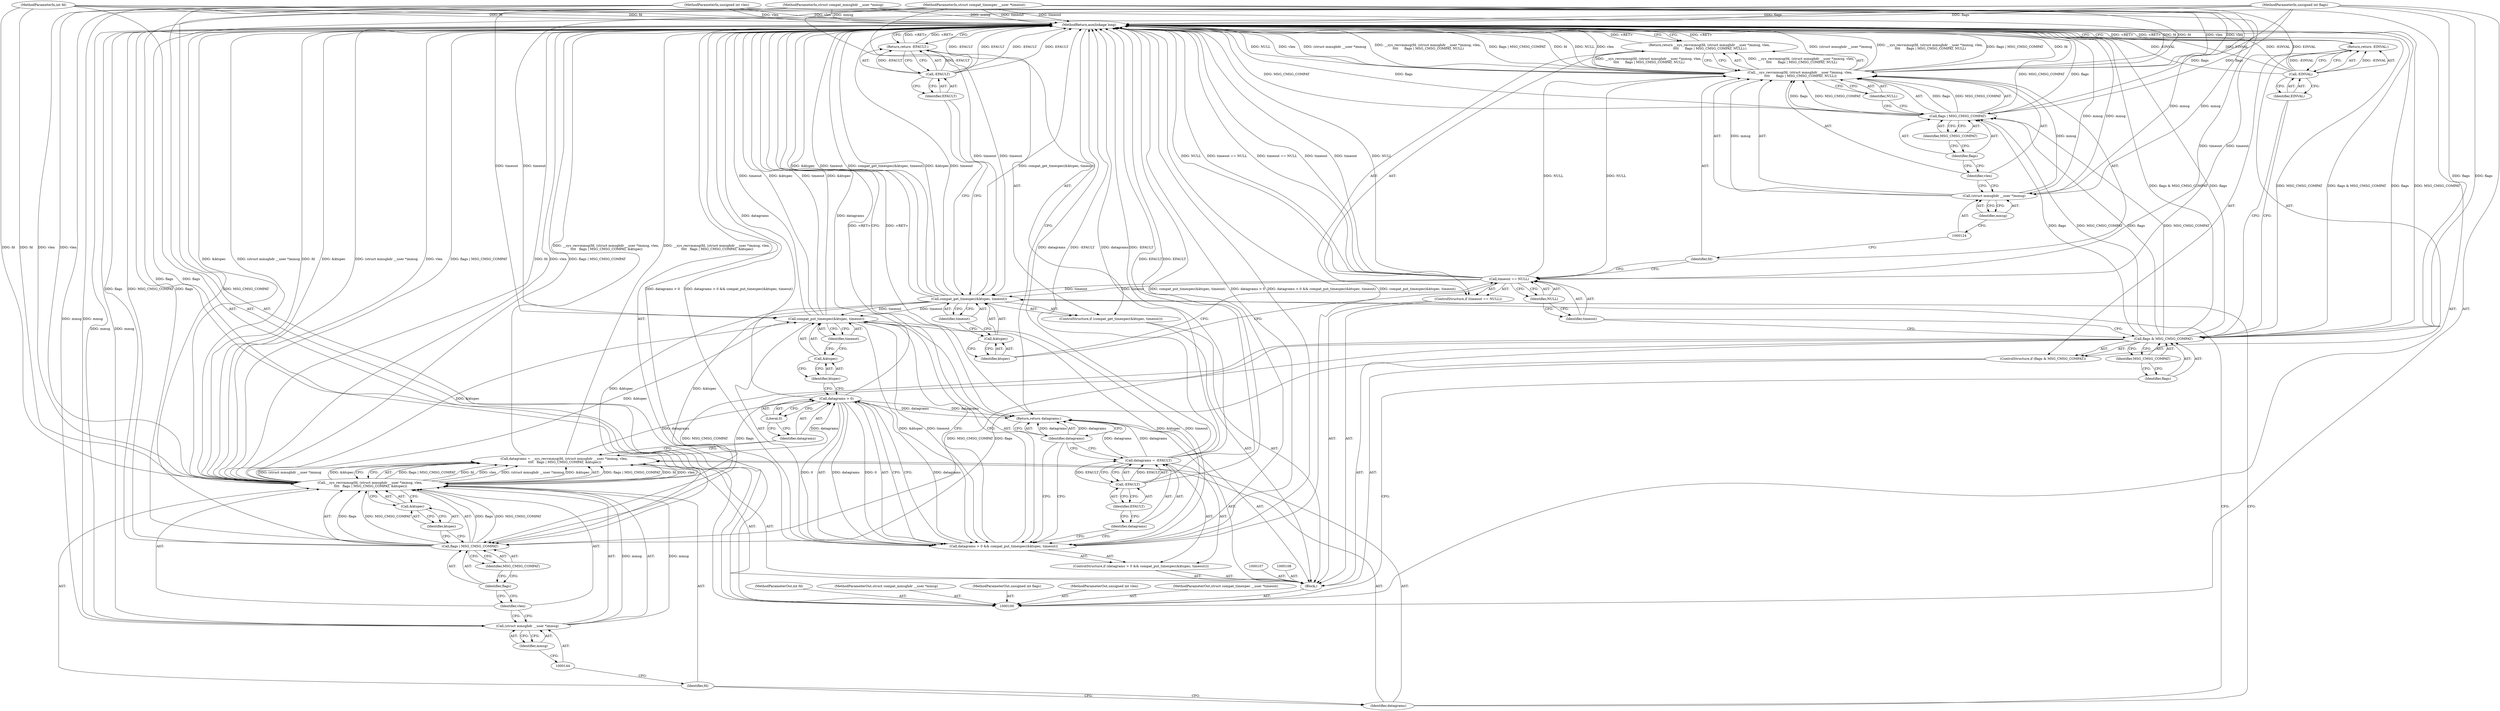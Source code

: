 digraph "0_linux_2def2ef2ae5f3990aabdbe8a755911902707d268" {
"1000167" [label="(MethodReturn,asmlinkage long)"];
"1000101" [label="(MethodParameterIn,int fd)"];
"1000238" [label="(MethodParameterOut,int fd)"];
"1000102" [label="(MethodParameterIn,struct compat_mmsghdr __user *mmsg)"];
"1000239" [label="(MethodParameterOut,struct compat_mmsghdr __user *mmsg)"];
"1000119" [label="(Identifier,NULL)"];
"1000116" [label="(ControlStructure,if (timeout == NULL))"];
"1000117" [label="(Call,timeout == NULL)"];
"1000118" [label="(Identifier,timeout)"];
"1000121" [label="(Call,__sys_recvmmsg(fd, (struct mmsghdr __user *)mmsg, vlen,\n \t\t\t\t      flags | MSG_CMSG_COMPAT, NULL))"];
"1000122" [label="(Identifier,fd)"];
"1000123" [label="(Call,(struct mmsghdr __user *)mmsg)"];
"1000120" [label="(Return,return __sys_recvmmsg(fd, (struct mmsghdr __user *)mmsg, vlen,\n \t\t\t\t      flags | MSG_CMSG_COMPAT, NULL);)"];
"1000125" [label="(Identifier,mmsg)"];
"1000126" [label="(Identifier,vlen)"];
"1000127" [label="(Call,flags | MSG_CMSG_COMPAT)"];
"1000128" [label="(Identifier,flags)"];
"1000129" [label="(Identifier,MSG_CMSG_COMPAT)"];
"1000130" [label="(Identifier,NULL)"];
"1000131" [label="(ControlStructure,if (compat_get_timespec(&ktspec, timeout)))"];
"1000133" [label="(Call,&ktspec)"];
"1000134" [label="(Identifier,ktspec)"];
"1000135" [label="(Identifier,timeout)"];
"1000132" [label="(Call,compat_get_timespec(&ktspec, timeout))"];
"1000137" [label="(Call,-EFAULT)"];
"1000138" [label="(Identifier,EFAULT)"];
"1000136" [label="(Return,return -EFAULT;)"];
"1000141" [label="(Call,__sys_recvmmsg(fd, (struct mmsghdr __user *)mmsg, vlen,\n \t\t\t\t   flags | MSG_CMSG_COMPAT, &ktspec))"];
"1000139" [label="(Call,datagrams = __sys_recvmmsg(fd, (struct mmsghdr __user *)mmsg, vlen,\n \t\t\t\t   flags | MSG_CMSG_COMPAT, &ktspec))"];
"1000140" [label="(Identifier,datagrams)"];
"1000142" [label="(Identifier,fd)"];
"1000143" [label="(Call,(struct mmsghdr __user *)mmsg)"];
"1000145" [label="(Identifier,mmsg)"];
"1000146" [label="(Identifier,vlen)"];
"1000149" [label="(Identifier,MSG_CMSG_COMPAT)"];
"1000150" [label="(Call,&ktspec)"];
"1000151" [label="(Identifier,ktspec)"];
"1000147" [label="(Call,flags | MSG_CMSG_COMPAT)"];
"1000148" [label="(Identifier,flags)"];
"1000104" [label="(MethodParameterIn,unsigned int flags)"];
"1000241" [label="(MethodParameterOut,unsigned int flags)"];
"1000103" [label="(MethodParameterIn,unsigned int vlen)"];
"1000240" [label="(MethodParameterOut,unsigned int vlen)"];
"1000152" [label="(ControlStructure,if (datagrams > 0 && compat_put_timespec(&ktspec, timeout)))"];
"1000156" [label="(Literal,0)"];
"1000157" [label="(Call,compat_put_timespec(&ktspec, timeout))"];
"1000158" [label="(Call,&ktspec)"];
"1000159" [label="(Identifier,ktspec)"];
"1000153" [label="(Call,datagrams > 0 && compat_put_timespec(&ktspec, timeout))"];
"1000154" [label="(Call,datagrams > 0)"];
"1000155" [label="(Identifier,datagrams)"];
"1000160" [label="(Identifier,timeout)"];
"1000163" [label="(Call,-EFAULT)"];
"1000164" [label="(Identifier,EFAULT)"];
"1000161" [label="(Call,datagrams = -EFAULT)"];
"1000162" [label="(Identifier,datagrams)"];
"1000165" [label="(Return,return datagrams;)"];
"1000166" [label="(Identifier,datagrams)"];
"1000105" [label="(MethodParameterIn,struct compat_timespec __user *timeout)"];
"1000242" [label="(MethodParameterOut,struct compat_timespec __user *timeout)"];
"1000106" [label="(Block,)"];
"1000112" [label="(Identifier,MSG_CMSG_COMPAT)"];
"1000109" [label="(ControlStructure,if (flags & MSG_CMSG_COMPAT))"];
"1000110" [label="(Call,flags & MSG_CMSG_COMPAT)"];
"1000111" [label="(Identifier,flags)"];
"1000114" [label="(Call,-EINVAL)"];
"1000115" [label="(Identifier,EINVAL)"];
"1000113" [label="(Return,return -EINVAL;)"];
"1000167" -> "1000100"  [label="AST: "];
"1000167" -> "1000113"  [label="CFG: "];
"1000167" -> "1000120"  [label="CFG: "];
"1000167" -> "1000136"  [label="CFG: "];
"1000167" -> "1000165"  [label="CFG: "];
"1000136" -> "1000167"  [label="DDG: <RET>"];
"1000165" -> "1000167"  [label="DDG: <RET>"];
"1000120" -> "1000167"  [label="DDG: <RET>"];
"1000113" -> "1000167"  [label="DDG: <RET>"];
"1000117" -> "1000167"  [label="DDG: timeout == NULL"];
"1000117" -> "1000167"  [label="DDG: timeout"];
"1000117" -> "1000167"  [label="DDG: NULL"];
"1000141" -> "1000167"  [label="DDG: fd"];
"1000141" -> "1000167"  [label="DDG: &ktspec"];
"1000141" -> "1000167"  [label="DDG: (struct mmsghdr __user *)mmsg"];
"1000141" -> "1000167"  [label="DDG: vlen"];
"1000141" -> "1000167"  [label="DDG: flags | MSG_CMSG_COMPAT"];
"1000123" -> "1000167"  [label="DDG: mmsg"];
"1000153" -> "1000167"  [label="DDG: compat_put_timespec(&ktspec, timeout)"];
"1000153" -> "1000167"  [label="DDG: datagrams > 0"];
"1000153" -> "1000167"  [label="DDG: datagrams > 0 && compat_put_timespec(&ktspec, timeout)"];
"1000104" -> "1000167"  [label="DDG: flags"];
"1000105" -> "1000167"  [label="DDG: timeout"];
"1000137" -> "1000167"  [label="DDG: -EFAULT"];
"1000137" -> "1000167"  [label="DDG: EFAULT"];
"1000121" -> "1000167"  [label="DDG: NULL"];
"1000121" -> "1000167"  [label="DDG: vlen"];
"1000121" -> "1000167"  [label="DDG: (struct mmsghdr __user *)mmsg"];
"1000121" -> "1000167"  [label="DDG: __sys_recvmmsg(fd, (struct mmsghdr __user *)mmsg, vlen,\n \t\t\t\t      flags | MSG_CMSG_COMPAT, NULL)"];
"1000121" -> "1000167"  [label="DDG: flags | MSG_CMSG_COMPAT"];
"1000121" -> "1000167"  [label="DDG: fd"];
"1000163" -> "1000167"  [label="DDG: EFAULT"];
"1000114" -> "1000167"  [label="DDG: -EINVAL"];
"1000114" -> "1000167"  [label="DDG: EINVAL"];
"1000157" -> "1000167"  [label="DDG: timeout"];
"1000157" -> "1000167"  [label="DDG: &ktspec"];
"1000132" -> "1000167"  [label="DDG: compat_get_timespec(&ktspec, timeout)"];
"1000132" -> "1000167"  [label="DDG: &ktspec"];
"1000132" -> "1000167"  [label="DDG: timeout"];
"1000139" -> "1000167"  [label="DDG: __sys_recvmmsg(fd, (struct mmsghdr __user *)mmsg, vlen,\n \t\t\t\t   flags | MSG_CMSG_COMPAT, &ktspec)"];
"1000127" -> "1000167"  [label="DDG: MSG_CMSG_COMPAT"];
"1000127" -> "1000167"  [label="DDG: flags"];
"1000154" -> "1000167"  [label="DDG: datagrams"];
"1000103" -> "1000167"  [label="DDG: vlen"];
"1000147" -> "1000167"  [label="DDG: MSG_CMSG_COMPAT"];
"1000147" -> "1000167"  [label="DDG: flags"];
"1000102" -> "1000167"  [label="DDG: mmsg"];
"1000110" -> "1000167"  [label="DDG: MSG_CMSG_COMPAT"];
"1000110" -> "1000167"  [label="DDG: flags & MSG_CMSG_COMPAT"];
"1000110" -> "1000167"  [label="DDG: flags"];
"1000101" -> "1000167"  [label="DDG: fd"];
"1000143" -> "1000167"  [label="DDG: mmsg"];
"1000161" -> "1000167"  [label="DDG: -EFAULT"];
"1000161" -> "1000167"  [label="DDG: datagrams"];
"1000101" -> "1000100"  [label="AST: "];
"1000101" -> "1000167"  [label="DDG: fd"];
"1000101" -> "1000121"  [label="DDG: fd"];
"1000101" -> "1000141"  [label="DDG: fd"];
"1000238" -> "1000100"  [label="AST: "];
"1000102" -> "1000100"  [label="AST: "];
"1000102" -> "1000167"  [label="DDG: mmsg"];
"1000102" -> "1000123"  [label="DDG: mmsg"];
"1000102" -> "1000143"  [label="DDG: mmsg"];
"1000239" -> "1000100"  [label="AST: "];
"1000119" -> "1000117"  [label="AST: "];
"1000119" -> "1000118"  [label="CFG: "];
"1000117" -> "1000119"  [label="CFG: "];
"1000116" -> "1000106"  [label="AST: "];
"1000117" -> "1000116"  [label="AST: "];
"1000120" -> "1000116"  [label="AST: "];
"1000117" -> "1000116"  [label="AST: "];
"1000117" -> "1000119"  [label="CFG: "];
"1000118" -> "1000117"  [label="AST: "];
"1000119" -> "1000117"  [label="AST: "];
"1000122" -> "1000117"  [label="CFG: "];
"1000134" -> "1000117"  [label="CFG: "];
"1000117" -> "1000167"  [label="DDG: timeout == NULL"];
"1000117" -> "1000167"  [label="DDG: timeout"];
"1000117" -> "1000167"  [label="DDG: NULL"];
"1000105" -> "1000117"  [label="DDG: timeout"];
"1000117" -> "1000121"  [label="DDG: NULL"];
"1000117" -> "1000132"  [label="DDG: timeout"];
"1000118" -> "1000117"  [label="AST: "];
"1000118" -> "1000110"  [label="CFG: "];
"1000119" -> "1000118"  [label="CFG: "];
"1000121" -> "1000120"  [label="AST: "];
"1000121" -> "1000130"  [label="CFG: "];
"1000122" -> "1000121"  [label="AST: "];
"1000123" -> "1000121"  [label="AST: "];
"1000126" -> "1000121"  [label="AST: "];
"1000127" -> "1000121"  [label="AST: "];
"1000130" -> "1000121"  [label="AST: "];
"1000120" -> "1000121"  [label="CFG: "];
"1000121" -> "1000167"  [label="DDG: NULL"];
"1000121" -> "1000167"  [label="DDG: vlen"];
"1000121" -> "1000167"  [label="DDG: (struct mmsghdr __user *)mmsg"];
"1000121" -> "1000167"  [label="DDG: __sys_recvmmsg(fd, (struct mmsghdr __user *)mmsg, vlen,\n \t\t\t\t      flags | MSG_CMSG_COMPAT, NULL)"];
"1000121" -> "1000167"  [label="DDG: flags | MSG_CMSG_COMPAT"];
"1000121" -> "1000167"  [label="DDG: fd"];
"1000121" -> "1000120"  [label="DDG: __sys_recvmmsg(fd, (struct mmsghdr __user *)mmsg, vlen,\n \t\t\t\t      flags | MSG_CMSG_COMPAT, NULL)"];
"1000101" -> "1000121"  [label="DDG: fd"];
"1000123" -> "1000121"  [label="DDG: mmsg"];
"1000103" -> "1000121"  [label="DDG: vlen"];
"1000127" -> "1000121"  [label="DDG: flags"];
"1000127" -> "1000121"  [label="DDG: MSG_CMSG_COMPAT"];
"1000117" -> "1000121"  [label="DDG: NULL"];
"1000122" -> "1000121"  [label="AST: "];
"1000122" -> "1000117"  [label="CFG: "];
"1000124" -> "1000122"  [label="CFG: "];
"1000123" -> "1000121"  [label="AST: "];
"1000123" -> "1000125"  [label="CFG: "];
"1000124" -> "1000123"  [label="AST: "];
"1000125" -> "1000123"  [label="AST: "];
"1000126" -> "1000123"  [label="CFG: "];
"1000123" -> "1000167"  [label="DDG: mmsg"];
"1000123" -> "1000121"  [label="DDG: mmsg"];
"1000102" -> "1000123"  [label="DDG: mmsg"];
"1000120" -> "1000116"  [label="AST: "];
"1000120" -> "1000121"  [label="CFG: "];
"1000121" -> "1000120"  [label="AST: "];
"1000167" -> "1000120"  [label="CFG: "];
"1000120" -> "1000167"  [label="DDG: <RET>"];
"1000121" -> "1000120"  [label="DDG: __sys_recvmmsg(fd, (struct mmsghdr __user *)mmsg, vlen,\n \t\t\t\t      flags | MSG_CMSG_COMPAT, NULL)"];
"1000125" -> "1000123"  [label="AST: "];
"1000125" -> "1000124"  [label="CFG: "];
"1000123" -> "1000125"  [label="CFG: "];
"1000126" -> "1000121"  [label="AST: "];
"1000126" -> "1000123"  [label="CFG: "];
"1000128" -> "1000126"  [label="CFG: "];
"1000127" -> "1000121"  [label="AST: "];
"1000127" -> "1000129"  [label="CFG: "];
"1000128" -> "1000127"  [label="AST: "];
"1000129" -> "1000127"  [label="AST: "];
"1000130" -> "1000127"  [label="CFG: "];
"1000127" -> "1000167"  [label="DDG: MSG_CMSG_COMPAT"];
"1000127" -> "1000167"  [label="DDG: flags"];
"1000127" -> "1000121"  [label="DDG: flags"];
"1000127" -> "1000121"  [label="DDG: MSG_CMSG_COMPAT"];
"1000110" -> "1000127"  [label="DDG: flags"];
"1000110" -> "1000127"  [label="DDG: MSG_CMSG_COMPAT"];
"1000104" -> "1000127"  [label="DDG: flags"];
"1000128" -> "1000127"  [label="AST: "];
"1000128" -> "1000126"  [label="CFG: "];
"1000129" -> "1000128"  [label="CFG: "];
"1000129" -> "1000127"  [label="AST: "];
"1000129" -> "1000128"  [label="CFG: "];
"1000127" -> "1000129"  [label="CFG: "];
"1000130" -> "1000121"  [label="AST: "];
"1000130" -> "1000127"  [label="CFG: "];
"1000121" -> "1000130"  [label="CFG: "];
"1000131" -> "1000106"  [label="AST: "];
"1000132" -> "1000131"  [label="AST: "];
"1000136" -> "1000131"  [label="AST: "];
"1000133" -> "1000132"  [label="AST: "];
"1000133" -> "1000134"  [label="CFG: "];
"1000134" -> "1000133"  [label="AST: "];
"1000135" -> "1000133"  [label="CFG: "];
"1000134" -> "1000133"  [label="AST: "];
"1000134" -> "1000117"  [label="CFG: "];
"1000133" -> "1000134"  [label="CFG: "];
"1000135" -> "1000132"  [label="AST: "];
"1000135" -> "1000133"  [label="CFG: "];
"1000132" -> "1000135"  [label="CFG: "];
"1000132" -> "1000131"  [label="AST: "];
"1000132" -> "1000135"  [label="CFG: "];
"1000133" -> "1000132"  [label="AST: "];
"1000135" -> "1000132"  [label="AST: "];
"1000138" -> "1000132"  [label="CFG: "];
"1000140" -> "1000132"  [label="CFG: "];
"1000132" -> "1000167"  [label="DDG: compat_get_timespec(&ktspec, timeout)"];
"1000132" -> "1000167"  [label="DDG: &ktspec"];
"1000132" -> "1000167"  [label="DDG: timeout"];
"1000117" -> "1000132"  [label="DDG: timeout"];
"1000105" -> "1000132"  [label="DDG: timeout"];
"1000132" -> "1000141"  [label="DDG: &ktspec"];
"1000132" -> "1000157"  [label="DDG: timeout"];
"1000137" -> "1000136"  [label="AST: "];
"1000137" -> "1000138"  [label="CFG: "];
"1000138" -> "1000137"  [label="AST: "];
"1000136" -> "1000137"  [label="CFG: "];
"1000137" -> "1000167"  [label="DDG: -EFAULT"];
"1000137" -> "1000167"  [label="DDG: EFAULT"];
"1000137" -> "1000136"  [label="DDG: -EFAULT"];
"1000138" -> "1000137"  [label="AST: "];
"1000138" -> "1000132"  [label="CFG: "];
"1000137" -> "1000138"  [label="CFG: "];
"1000136" -> "1000131"  [label="AST: "];
"1000136" -> "1000137"  [label="CFG: "];
"1000137" -> "1000136"  [label="AST: "];
"1000167" -> "1000136"  [label="CFG: "];
"1000136" -> "1000167"  [label="DDG: <RET>"];
"1000137" -> "1000136"  [label="DDG: -EFAULT"];
"1000141" -> "1000139"  [label="AST: "];
"1000141" -> "1000150"  [label="CFG: "];
"1000142" -> "1000141"  [label="AST: "];
"1000143" -> "1000141"  [label="AST: "];
"1000146" -> "1000141"  [label="AST: "];
"1000147" -> "1000141"  [label="AST: "];
"1000150" -> "1000141"  [label="AST: "];
"1000139" -> "1000141"  [label="CFG: "];
"1000141" -> "1000167"  [label="DDG: fd"];
"1000141" -> "1000167"  [label="DDG: &ktspec"];
"1000141" -> "1000167"  [label="DDG: (struct mmsghdr __user *)mmsg"];
"1000141" -> "1000167"  [label="DDG: vlen"];
"1000141" -> "1000167"  [label="DDG: flags | MSG_CMSG_COMPAT"];
"1000141" -> "1000139"  [label="DDG: flags | MSG_CMSG_COMPAT"];
"1000141" -> "1000139"  [label="DDG: fd"];
"1000141" -> "1000139"  [label="DDG: vlen"];
"1000141" -> "1000139"  [label="DDG: (struct mmsghdr __user *)mmsg"];
"1000141" -> "1000139"  [label="DDG: &ktspec"];
"1000101" -> "1000141"  [label="DDG: fd"];
"1000143" -> "1000141"  [label="DDG: mmsg"];
"1000103" -> "1000141"  [label="DDG: vlen"];
"1000147" -> "1000141"  [label="DDG: flags"];
"1000147" -> "1000141"  [label="DDG: MSG_CMSG_COMPAT"];
"1000132" -> "1000141"  [label="DDG: &ktspec"];
"1000141" -> "1000157"  [label="DDG: &ktspec"];
"1000139" -> "1000106"  [label="AST: "];
"1000139" -> "1000141"  [label="CFG: "];
"1000140" -> "1000139"  [label="AST: "];
"1000141" -> "1000139"  [label="AST: "];
"1000155" -> "1000139"  [label="CFG: "];
"1000139" -> "1000167"  [label="DDG: __sys_recvmmsg(fd, (struct mmsghdr __user *)mmsg, vlen,\n \t\t\t\t   flags | MSG_CMSG_COMPAT, &ktspec)"];
"1000141" -> "1000139"  [label="DDG: flags | MSG_CMSG_COMPAT"];
"1000141" -> "1000139"  [label="DDG: fd"];
"1000141" -> "1000139"  [label="DDG: vlen"];
"1000141" -> "1000139"  [label="DDG: (struct mmsghdr __user *)mmsg"];
"1000141" -> "1000139"  [label="DDG: &ktspec"];
"1000139" -> "1000154"  [label="DDG: datagrams"];
"1000140" -> "1000139"  [label="AST: "];
"1000140" -> "1000132"  [label="CFG: "];
"1000142" -> "1000140"  [label="CFG: "];
"1000142" -> "1000141"  [label="AST: "];
"1000142" -> "1000140"  [label="CFG: "];
"1000144" -> "1000142"  [label="CFG: "];
"1000143" -> "1000141"  [label="AST: "];
"1000143" -> "1000145"  [label="CFG: "];
"1000144" -> "1000143"  [label="AST: "];
"1000145" -> "1000143"  [label="AST: "];
"1000146" -> "1000143"  [label="CFG: "];
"1000143" -> "1000167"  [label="DDG: mmsg"];
"1000143" -> "1000141"  [label="DDG: mmsg"];
"1000102" -> "1000143"  [label="DDG: mmsg"];
"1000145" -> "1000143"  [label="AST: "];
"1000145" -> "1000144"  [label="CFG: "];
"1000143" -> "1000145"  [label="CFG: "];
"1000146" -> "1000141"  [label="AST: "];
"1000146" -> "1000143"  [label="CFG: "];
"1000148" -> "1000146"  [label="CFG: "];
"1000149" -> "1000147"  [label="AST: "];
"1000149" -> "1000148"  [label="CFG: "];
"1000147" -> "1000149"  [label="CFG: "];
"1000150" -> "1000141"  [label="AST: "];
"1000150" -> "1000151"  [label="CFG: "];
"1000151" -> "1000150"  [label="AST: "];
"1000141" -> "1000150"  [label="CFG: "];
"1000151" -> "1000150"  [label="AST: "];
"1000151" -> "1000147"  [label="CFG: "];
"1000150" -> "1000151"  [label="CFG: "];
"1000147" -> "1000141"  [label="AST: "];
"1000147" -> "1000149"  [label="CFG: "];
"1000148" -> "1000147"  [label="AST: "];
"1000149" -> "1000147"  [label="AST: "];
"1000151" -> "1000147"  [label="CFG: "];
"1000147" -> "1000167"  [label="DDG: MSG_CMSG_COMPAT"];
"1000147" -> "1000167"  [label="DDG: flags"];
"1000147" -> "1000141"  [label="DDG: flags"];
"1000147" -> "1000141"  [label="DDG: MSG_CMSG_COMPAT"];
"1000110" -> "1000147"  [label="DDG: flags"];
"1000110" -> "1000147"  [label="DDG: MSG_CMSG_COMPAT"];
"1000104" -> "1000147"  [label="DDG: flags"];
"1000148" -> "1000147"  [label="AST: "];
"1000148" -> "1000146"  [label="CFG: "];
"1000149" -> "1000148"  [label="CFG: "];
"1000104" -> "1000100"  [label="AST: "];
"1000104" -> "1000167"  [label="DDG: flags"];
"1000104" -> "1000110"  [label="DDG: flags"];
"1000104" -> "1000127"  [label="DDG: flags"];
"1000104" -> "1000147"  [label="DDG: flags"];
"1000241" -> "1000100"  [label="AST: "];
"1000103" -> "1000100"  [label="AST: "];
"1000103" -> "1000167"  [label="DDG: vlen"];
"1000103" -> "1000121"  [label="DDG: vlen"];
"1000103" -> "1000141"  [label="DDG: vlen"];
"1000240" -> "1000100"  [label="AST: "];
"1000152" -> "1000106"  [label="AST: "];
"1000153" -> "1000152"  [label="AST: "];
"1000161" -> "1000152"  [label="AST: "];
"1000156" -> "1000154"  [label="AST: "];
"1000156" -> "1000155"  [label="CFG: "];
"1000154" -> "1000156"  [label="CFG: "];
"1000157" -> "1000153"  [label="AST: "];
"1000157" -> "1000160"  [label="CFG: "];
"1000158" -> "1000157"  [label="AST: "];
"1000160" -> "1000157"  [label="AST: "];
"1000153" -> "1000157"  [label="CFG: "];
"1000157" -> "1000167"  [label="DDG: timeout"];
"1000157" -> "1000167"  [label="DDG: &ktspec"];
"1000157" -> "1000153"  [label="DDG: &ktspec"];
"1000157" -> "1000153"  [label="DDG: timeout"];
"1000141" -> "1000157"  [label="DDG: &ktspec"];
"1000132" -> "1000157"  [label="DDG: timeout"];
"1000105" -> "1000157"  [label="DDG: timeout"];
"1000158" -> "1000157"  [label="AST: "];
"1000158" -> "1000159"  [label="CFG: "];
"1000159" -> "1000158"  [label="AST: "];
"1000160" -> "1000158"  [label="CFG: "];
"1000159" -> "1000158"  [label="AST: "];
"1000159" -> "1000154"  [label="CFG: "];
"1000158" -> "1000159"  [label="CFG: "];
"1000153" -> "1000152"  [label="AST: "];
"1000153" -> "1000154"  [label="CFG: "];
"1000153" -> "1000157"  [label="CFG: "];
"1000154" -> "1000153"  [label="AST: "];
"1000157" -> "1000153"  [label="AST: "];
"1000162" -> "1000153"  [label="CFG: "];
"1000166" -> "1000153"  [label="CFG: "];
"1000153" -> "1000167"  [label="DDG: compat_put_timespec(&ktspec, timeout)"];
"1000153" -> "1000167"  [label="DDG: datagrams > 0"];
"1000153" -> "1000167"  [label="DDG: datagrams > 0 && compat_put_timespec(&ktspec, timeout)"];
"1000154" -> "1000153"  [label="DDG: datagrams"];
"1000154" -> "1000153"  [label="DDG: 0"];
"1000157" -> "1000153"  [label="DDG: &ktspec"];
"1000157" -> "1000153"  [label="DDG: timeout"];
"1000154" -> "1000153"  [label="AST: "];
"1000154" -> "1000156"  [label="CFG: "];
"1000155" -> "1000154"  [label="AST: "];
"1000156" -> "1000154"  [label="AST: "];
"1000159" -> "1000154"  [label="CFG: "];
"1000153" -> "1000154"  [label="CFG: "];
"1000154" -> "1000167"  [label="DDG: datagrams"];
"1000154" -> "1000153"  [label="DDG: datagrams"];
"1000154" -> "1000153"  [label="DDG: 0"];
"1000139" -> "1000154"  [label="DDG: datagrams"];
"1000154" -> "1000165"  [label="DDG: datagrams"];
"1000155" -> "1000154"  [label="AST: "];
"1000155" -> "1000139"  [label="CFG: "];
"1000156" -> "1000155"  [label="CFG: "];
"1000160" -> "1000157"  [label="AST: "];
"1000160" -> "1000158"  [label="CFG: "];
"1000157" -> "1000160"  [label="CFG: "];
"1000163" -> "1000161"  [label="AST: "];
"1000163" -> "1000164"  [label="CFG: "];
"1000164" -> "1000163"  [label="AST: "];
"1000161" -> "1000163"  [label="CFG: "];
"1000163" -> "1000167"  [label="DDG: EFAULT"];
"1000163" -> "1000161"  [label="DDG: EFAULT"];
"1000164" -> "1000163"  [label="AST: "];
"1000164" -> "1000162"  [label="CFG: "];
"1000163" -> "1000164"  [label="CFG: "];
"1000161" -> "1000152"  [label="AST: "];
"1000161" -> "1000163"  [label="CFG: "];
"1000162" -> "1000161"  [label="AST: "];
"1000163" -> "1000161"  [label="AST: "];
"1000166" -> "1000161"  [label="CFG: "];
"1000161" -> "1000167"  [label="DDG: -EFAULT"];
"1000161" -> "1000167"  [label="DDG: datagrams"];
"1000163" -> "1000161"  [label="DDG: EFAULT"];
"1000161" -> "1000165"  [label="DDG: datagrams"];
"1000162" -> "1000161"  [label="AST: "];
"1000162" -> "1000153"  [label="CFG: "];
"1000164" -> "1000162"  [label="CFG: "];
"1000165" -> "1000106"  [label="AST: "];
"1000165" -> "1000166"  [label="CFG: "];
"1000166" -> "1000165"  [label="AST: "];
"1000167" -> "1000165"  [label="CFG: "];
"1000165" -> "1000167"  [label="DDG: <RET>"];
"1000166" -> "1000165"  [label="DDG: datagrams"];
"1000154" -> "1000165"  [label="DDG: datagrams"];
"1000161" -> "1000165"  [label="DDG: datagrams"];
"1000166" -> "1000165"  [label="AST: "];
"1000166" -> "1000161"  [label="CFG: "];
"1000166" -> "1000153"  [label="CFG: "];
"1000165" -> "1000166"  [label="CFG: "];
"1000166" -> "1000165"  [label="DDG: datagrams"];
"1000105" -> "1000100"  [label="AST: "];
"1000105" -> "1000167"  [label="DDG: timeout"];
"1000105" -> "1000117"  [label="DDG: timeout"];
"1000105" -> "1000132"  [label="DDG: timeout"];
"1000105" -> "1000157"  [label="DDG: timeout"];
"1000242" -> "1000100"  [label="AST: "];
"1000106" -> "1000100"  [label="AST: "];
"1000107" -> "1000106"  [label="AST: "];
"1000108" -> "1000106"  [label="AST: "];
"1000109" -> "1000106"  [label="AST: "];
"1000116" -> "1000106"  [label="AST: "];
"1000131" -> "1000106"  [label="AST: "];
"1000139" -> "1000106"  [label="AST: "];
"1000152" -> "1000106"  [label="AST: "];
"1000165" -> "1000106"  [label="AST: "];
"1000112" -> "1000110"  [label="AST: "];
"1000112" -> "1000111"  [label="CFG: "];
"1000110" -> "1000112"  [label="CFG: "];
"1000109" -> "1000106"  [label="AST: "];
"1000110" -> "1000109"  [label="AST: "];
"1000113" -> "1000109"  [label="AST: "];
"1000110" -> "1000109"  [label="AST: "];
"1000110" -> "1000112"  [label="CFG: "];
"1000111" -> "1000110"  [label="AST: "];
"1000112" -> "1000110"  [label="AST: "];
"1000115" -> "1000110"  [label="CFG: "];
"1000118" -> "1000110"  [label="CFG: "];
"1000110" -> "1000167"  [label="DDG: MSG_CMSG_COMPAT"];
"1000110" -> "1000167"  [label="DDG: flags & MSG_CMSG_COMPAT"];
"1000110" -> "1000167"  [label="DDG: flags"];
"1000104" -> "1000110"  [label="DDG: flags"];
"1000110" -> "1000127"  [label="DDG: flags"];
"1000110" -> "1000127"  [label="DDG: MSG_CMSG_COMPAT"];
"1000110" -> "1000147"  [label="DDG: flags"];
"1000110" -> "1000147"  [label="DDG: MSG_CMSG_COMPAT"];
"1000111" -> "1000110"  [label="AST: "];
"1000111" -> "1000100"  [label="CFG: "];
"1000112" -> "1000111"  [label="CFG: "];
"1000114" -> "1000113"  [label="AST: "];
"1000114" -> "1000115"  [label="CFG: "];
"1000115" -> "1000114"  [label="AST: "];
"1000113" -> "1000114"  [label="CFG: "];
"1000114" -> "1000167"  [label="DDG: -EINVAL"];
"1000114" -> "1000167"  [label="DDG: EINVAL"];
"1000114" -> "1000113"  [label="DDG: -EINVAL"];
"1000115" -> "1000114"  [label="AST: "];
"1000115" -> "1000110"  [label="CFG: "];
"1000114" -> "1000115"  [label="CFG: "];
"1000113" -> "1000109"  [label="AST: "];
"1000113" -> "1000114"  [label="CFG: "];
"1000114" -> "1000113"  [label="AST: "];
"1000167" -> "1000113"  [label="CFG: "];
"1000113" -> "1000167"  [label="DDG: <RET>"];
"1000114" -> "1000113"  [label="DDG: -EINVAL"];
}
